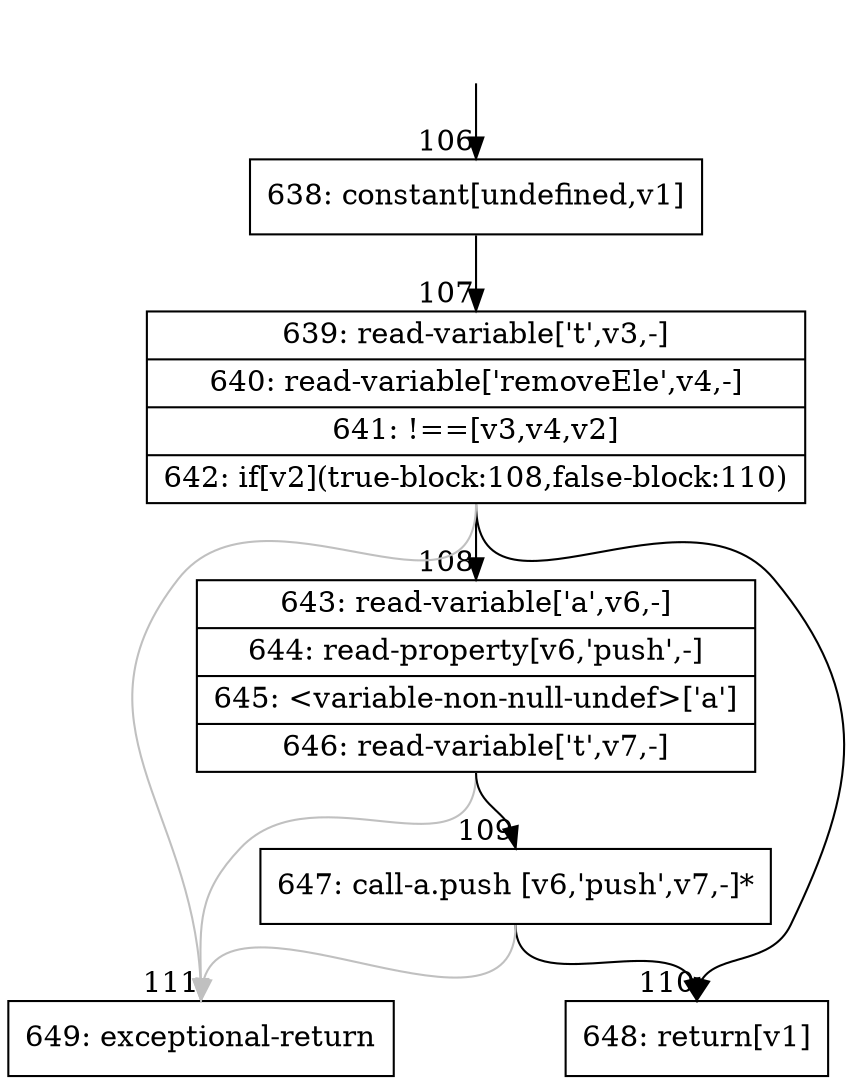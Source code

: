 digraph {
rankdir="TD"
BB_entry8[shape=none,label=""];
BB_entry8 -> BB106 [tailport=s, headport=n, headlabel="    106"]
BB106 [shape=record label="{638: constant[undefined,v1]}" ] 
BB106 -> BB107 [tailport=s, headport=n, headlabel="      107"]
BB107 [shape=record label="{639: read-variable['t',v3,-]|640: read-variable['removeEle',v4,-]|641: !==[v3,v4,v2]|642: if[v2](true-block:108,false-block:110)}" ] 
BB107 -> BB108 [tailport=s, headport=n, headlabel="      108"]
BB107 -> BB110 [tailport=s, headport=n, headlabel="      110"]
BB107 -> BB111 [tailport=s, headport=n, color=gray, headlabel="      111"]
BB108 [shape=record label="{643: read-variable['a',v6,-]|644: read-property[v6,'push',-]|645: \<variable-non-null-undef\>['a']|646: read-variable['t',v7,-]}" ] 
BB108 -> BB109 [tailport=s, headport=n, headlabel="      109"]
BB108 -> BB111 [tailport=s, headport=n, color=gray]
BB109 [shape=record label="{647: call-a.push [v6,'push',v7,-]*}" ] 
BB109 -> BB110 [tailport=s, headport=n]
BB109 -> BB111 [tailport=s, headport=n, color=gray]
BB110 [shape=record label="{648: return[v1]}" ] 
BB111 [shape=record label="{649: exceptional-return}" ] 
//#$~ 54
}
